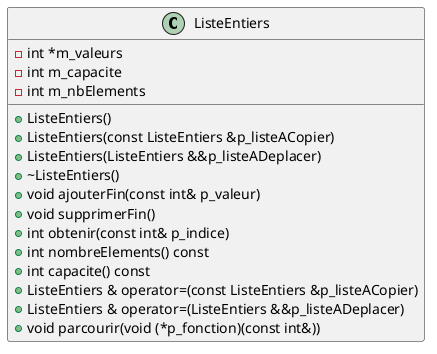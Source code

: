 @startuml

class ListeEntiers {
  - int *m_valeurs
  - int m_capacite
  - int m_nbElements
  + ListeEntiers()
  + ListeEntiers(const ListeEntiers &p_listeACopier)
  + ListeEntiers(ListeEntiers &&p_listeADeplacer)
  + ~ListeEntiers()
  + void ajouterFin(const int& p_valeur)
  + void supprimerFin()
  + int obtenir(const int& p_indice)
  + int nombreElements() const
  + int capacite() const
  + ListeEntiers & operator=(const ListeEntiers &p_listeACopier)
  + ListeEntiers & operator=(ListeEntiers &&p_listeADeplacer)
  + void parcourir(void (*p_fonction)(const int&))
}

@enduml
